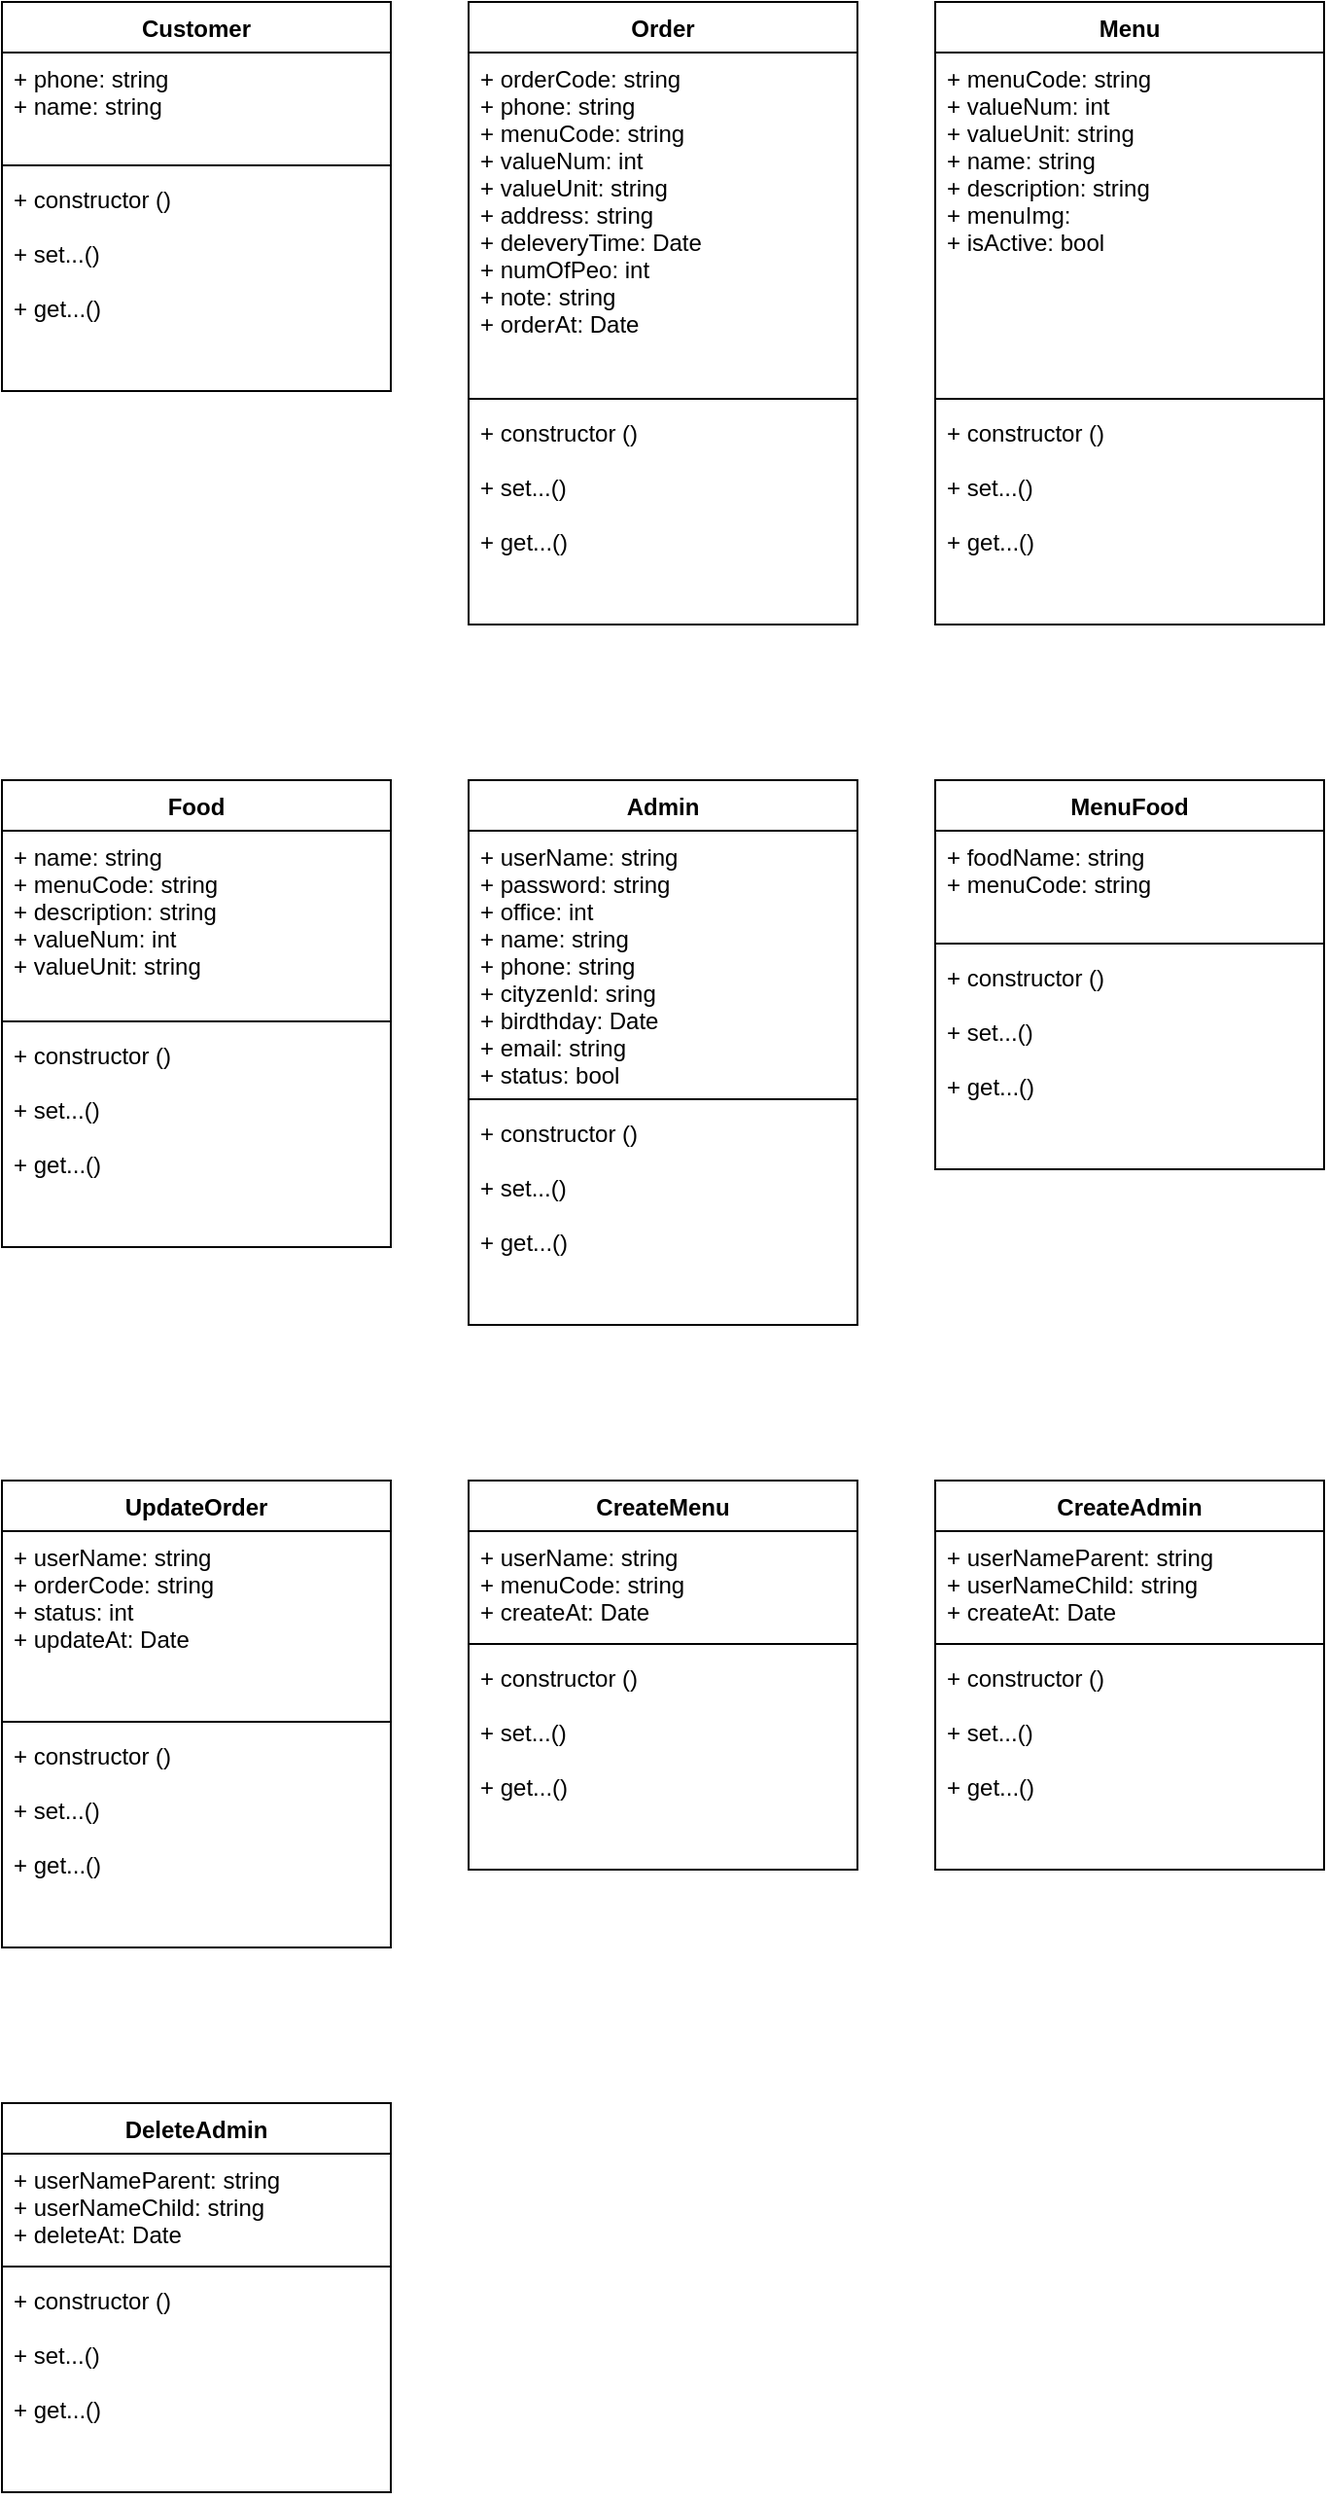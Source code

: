 <mxfile version="14.4.3" type="device"><diagram id="ibbRtkqQK8TwOqvRTWib" name="Page-1"><mxGraphModel dx="721" dy="599" grid="1" gridSize="10" guides="1" tooltips="1" connect="1" arrows="1" fold="1" page="1" pageScale="1" pageWidth="850" pageHeight="1100" math="0" shadow="0"><root><mxCell id="0"/><mxCell id="1" parent="0"/><mxCell id="IVHF2FD5wScz-1iarKSH-1" value="Customer" style="swimlane;fontStyle=1;align=center;verticalAlign=top;childLayout=stackLayout;horizontal=1;startSize=26;horizontalStack=0;resizeParent=1;resizeParentMax=0;resizeLast=0;collapsible=1;marginBottom=0;" vertex="1" parent="1"><mxGeometry x="40" y="40" width="200" height="200" as="geometry"/></mxCell><mxCell id="IVHF2FD5wScz-1iarKSH-2" value="+ phone: string&#10;+ name: string" style="text;strokeColor=none;fillColor=none;align=left;verticalAlign=top;spacingLeft=4;spacingRight=4;overflow=hidden;rotatable=0;points=[[0,0.5],[1,0.5]];portConstraint=eastwest;" vertex="1" parent="IVHF2FD5wScz-1iarKSH-1"><mxGeometry y="26" width="200" height="54" as="geometry"/></mxCell><mxCell id="IVHF2FD5wScz-1iarKSH-3" value="" style="line;strokeWidth=1;fillColor=none;align=left;verticalAlign=middle;spacingTop=-1;spacingLeft=3;spacingRight=3;rotatable=0;labelPosition=right;points=[];portConstraint=eastwest;" vertex="1" parent="IVHF2FD5wScz-1iarKSH-1"><mxGeometry y="80" width="200" height="8" as="geometry"/></mxCell><mxCell id="IVHF2FD5wScz-1iarKSH-4" value="+ constructor ()&#10;&#10;+ set...()&#10;&#10;+ get...()" style="text;strokeColor=none;fillColor=none;align=left;verticalAlign=top;spacingLeft=4;spacingRight=4;overflow=hidden;rotatable=0;points=[[0,0.5],[1,0.5]];portConstraint=eastwest;" vertex="1" parent="IVHF2FD5wScz-1iarKSH-1"><mxGeometry y="88" width="200" height="112" as="geometry"/></mxCell><mxCell id="IVHF2FD5wScz-1iarKSH-5" value="Order" style="swimlane;fontStyle=1;align=center;verticalAlign=top;childLayout=stackLayout;horizontal=1;startSize=26;horizontalStack=0;resizeParent=1;resizeParentMax=0;resizeLast=0;collapsible=1;marginBottom=0;" vertex="1" parent="1"><mxGeometry x="280" y="40" width="200" height="320" as="geometry"/></mxCell><mxCell id="IVHF2FD5wScz-1iarKSH-6" value="+ orderCode: string&#10;+ phone: string&#10;+ menuCode: string&#10;+ valueNum: int&#10;+ valueUnit: string&#10;+ address: string&#10;+ deleveryTime: Date&#10;+ numOfPeo: int&#10;+ note: string&#10;+ orderAt: Date" style="text;strokeColor=none;fillColor=none;align=left;verticalAlign=top;spacingLeft=4;spacingRight=4;overflow=hidden;rotatable=0;points=[[0,0.5],[1,0.5]];portConstraint=eastwest;" vertex="1" parent="IVHF2FD5wScz-1iarKSH-5"><mxGeometry y="26" width="200" height="174" as="geometry"/></mxCell><mxCell id="IVHF2FD5wScz-1iarKSH-7" value="" style="line;strokeWidth=1;fillColor=none;align=left;verticalAlign=middle;spacingTop=-1;spacingLeft=3;spacingRight=3;rotatable=0;labelPosition=right;points=[];portConstraint=eastwest;" vertex="1" parent="IVHF2FD5wScz-1iarKSH-5"><mxGeometry y="200" width="200" height="8" as="geometry"/></mxCell><mxCell id="IVHF2FD5wScz-1iarKSH-8" value="+ constructor ()&#10;&#10;+ set...()&#10;&#10;+ get...()" style="text;strokeColor=none;fillColor=none;align=left;verticalAlign=top;spacingLeft=4;spacingRight=4;overflow=hidden;rotatable=0;points=[[0,0.5],[1,0.5]];portConstraint=eastwest;" vertex="1" parent="IVHF2FD5wScz-1iarKSH-5"><mxGeometry y="208" width="200" height="112" as="geometry"/></mxCell><mxCell id="IVHF2FD5wScz-1iarKSH-9" value="Menu" style="swimlane;fontStyle=1;align=center;verticalAlign=top;childLayout=stackLayout;horizontal=1;startSize=26;horizontalStack=0;resizeParent=1;resizeParentMax=0;resizeLast=0;collapsible=1;marginBottom=0;" vertex="1" parent="1"><mxGeometry x="520" y="40" width="200" height="320" as="geometry"/></mxCell><mxCell id="IVHF2FD5wScz-1iarKSH-10" value="+ menuCode: string&#10;+ valueNum: int&#10;+ valueUnit: string&#10;+ name: string&#10;+ description: string&#10;+ menuImg: &#10;+ isActive: bool" style="text;strokeColor=none;fillColor=none;align=left;verticalAlign=top;spacingLeft=4;spacingRight=4;overflow=hidden;rotatable=0;points=[[0,0.5],[1,0.5]];portConstraint=eastwest;" vertex="1" parent="IVHF2FD5wScz-1iarKSH-9"><mxGeometry y="26" width="200" height="174" as="geometry"/></mxCell><mxCell id="IVHF2FD5wScz-1iarKSH-11" value="" style="line;strokeWidth=1;fillColor=none;align=left;verticalAlign=middle;spacingTop=-1;spacingLeft=3;spacingRight=3;rotatable=0;labelPosition=right;points=[];portConstraint=eastwest;" vertex="1" parent="IVHF2FD5wScz-1iarKSH-9"><mxGeometry y="200" width="200" height="8" as="geometry"/></mxCell><mxCell id="IVHF2FD5wScz-1iarKSH-12" value="+ constructor ()&#10;&#10;+ set...()&#10;&#10;+ get...()" style="text;strokeColor=none;fillColor=none;align=left;verticalAlign=top;spacingLeft=4;spacingRight=4;overflow=hidden;rotatable=0;points=[[0,0.5],[1,0.5]];portConstraint=eastwest;" vertex="1" parent="IVHF2FD5wScz-1iarKSH-9"><mxGeometry y="208" width="200" height="112" as="geometry"/></mxCell><mxCell id="IVHF2FD5wScz-1iarKSH-13" value="Food" style="swimlane;fontStyle=1;align=center;verticalAlign=top;childLayout=stackLayout;horizontal=1;startSize=26;horizontalStack=0;resizeParent=1;resizeParentMax=0;resizeLast=0;collapsible=1;marginBottom=0;" vertex="1" parent="1"><mxGeometry x="40" y="440" width="200" height="240" as="geometry"/></mxCell><mxCell id="IVHF2FD5wScz-1iarKSH-14" value="+ name: string&#10;+ menuCode: string&#10;+ description: string&#10;+ valueNum: int&#10;+ valueUnit: string" style="text;strokeColor=none;fillColor=none;align=left;verticalAlign=top;spacingLeft=4;spacingRight=4;overflow=hidden;rotatable=0;points=[[0,0.5],[1,0.5]];portConstraint=eastwest;" vertex="1" parent="IVHF2FD5wScz-1iarKSH-13"><mxGeometry y="26" width="200" height="94" as="geometry"/></mxCell><mxCell id="IVHF2FD5wScz-1iarKSH-15" value="" style="line;strokeWidth=1;fillColor=none;align=left;verticalAlign=middle;spacingTop=-1;spacingLeft=3;spacingRight=3;rotatable=0;labelPosition=right;points=[];portConstraint=eastwest;" vertex="1" parent="IVHF2FD5wScz-1iarKSH-13"><mxGeometry y="120" width="200" height="8" as="geometry"/></mxCell><mxCell id="IVHF2FD5wScz-1iarKSH-16" value="+ constructor ()&#10;&#10;+ set...()&#10;&#10;+ get...()" style="text;strokeColor=none;fillColor=none;align=left;verticalAlign=top;spacingLeft=4;spacingRight=4;overflow=hidden;rotatable=0;points=[[0,0.5],[1,0.5]];portConstraint=eastwest;" vertex="1" parent="IVHF2FD5wScz-1iarKSH-13"><mxGeometry y="128" width="200" height="112" as="geometry"/></mxCell><mxCell id="IVHF2FD5wScz-1iarKSH-17" value="Admin" style="swimlane;fontStyle=1;align=center;verticalAlign=top;childLayout=stackLayout;horizontal=1;startSize=26;horizontalStack=0;resizeParent=1;resizeParentMax=0;resizeLast=0;collapsible=1;marginBottom=0;" vertex="1" parent="1"><mxGeometry x="280" y="440" width="200" height="280" as="geometry"/></mxCell><mxCell id="IVHF2FD5wScz-1iarKSH-18" value="+ userName: string&#10;+ password: string&#10;+ office: int&#10;+ name: string&#10;+ phone: string&#10;+ cityzenId: sring&#10;+ birdthday: Date&#10;+ email: string&#10;+ status: bool" style="text;strokeColor=none;fillColor=none;align=left;verticalAlign=top;spacingLeft=4;spacingRight=4;overflow=hidden;rotatable=0;points=[[0,0.5],[1,0.5]];portConstraint=eastwest;" vertex="1" parent="IVHF2FD5wScz-1iarKSH-17"><mxGeometry y="26" width="200" height="134" as="geometry"/></mxCell><mxCell id="IVHF2FD5wScz-1iarKSH-19" value="" style="line;strokeWidth=1;fillColor=none;align=left;verticalAlign=middle;spacingTop=-1;spacingLeft=3;spacingRight=3;rotatable=0;labelPosition=right;points=[];portConstraint=eastwest;" vertex="1" parent="IVHF2FD5wScz-1iarKSH-17"><mxGeometry y="160" width="200" height="8" as="geometry"/></mxCell><mxCell id="IVHF2FD5wScz-1iarKSH-20" value="+ constructor ()&#10;&#10;+ set...()&#10;&#10;+ get...()" style="text;strokeColor=none;fillColor=none;align=left;verticalAlign=top;spacingLeft=4;spacingRight=4;overflow=hidden;rotatable=0;points=[[0,0.5],[1,0.5]];portConstraint=eastwest;" vertex="1" parent="IVHF2FD5wScz-1iarKSH-17"><mxGeometry y="168" width="200" height="112" as="geometry"/></mxCell><mxCell id="IVHF2FD5wScz-1iarKSH-21" value="MenuFood" style="swimlane;fontStyle=1;align=center;verticalAlign=top;childLayout=stackLayout;horizontal=1;startSize=26;horizontalStack=0;resizeParent=1;resizeParentMax=0;resizeLast=0;collapsible=1;marginBottom=0;" vertex="1" parent="1"><mxGeometry x="520" y="440" width="200" height="200" as="geometry"/></mxCell><mxCell id="IVHF2FD5wScz-1iarKSH-22" value="+ foodName: string&#10;+ menuCode: string" style="text;strokeColor=none;fillColor=none;align=left;verticalAlign=top;spacingLeft=4;spacingRight=4;overflow=hidden;rotatable=0;points=[[0,0.5],[1,0.5]];portConstraint=eastwest;" vertex="1" parent="IVHF2FD5wScz-1iarKSH-21"><mxGeometry y="26" width="200" height="54" as="geometry"/></mxCell><mxCell id="IVHF2FD5wScz-1iarKSH-23" value="" style="line;strokeWidth=1;fillColor=none;align=left;verticalAlign=middle;spacingTop=-1;spacingLeft=3;spacingRight=3;rotatable=0;labelPosition=right;points=[];portConstraint=eastwest;" vertex="1" parent="IVHF2FD5wScz-1iarKSH-21"><mxGeometry y="80" width="200" height="8" as="geometry"/></mxCell><mxCell id="IVHF2FD5wScz-1iarKSH-24" value="+ constructor ()&#10;&#10;+ set...()&#10;&#10;+ get...()" style="text;strokeColor=none;fillColor=none;align=left;verticalAlign=top;spacingLeft=4;spacingRight=4;overflow=hidden;rotatable=0;points=[[0,0.5],[1,0.5]];portConstraint=eastwest;" vertex="1" parent="IVHF2FD5wScz-1iarKSH-21"><mxGeometry y="88" width="200" height="112" as="geometry"/></mxCell><mxCell id="IVHF2FD5wScz-1iarKSH-25" value="UpdateOrder" style="swimlane;fontStyle=1;align=center;verticalAlign=top;childLayout=stackLayout;horizontal=1;startSize=26;horizontalStack=0;resizeParent=1;resizeParentMax=0;resizeLast=0;collapsible=1;marginBottom=0;" vertex="1" parent="1"><mxGeometry x="40" y="800" width="200" height="240" as="geometry"/></mxCell><mxCell id="IVHF2FD5wScz-1iarKSH-26" value="+ userName: string&#10;+ orderCode: string&#10;+ status: int&#10;+ updateAt: Date" style="text;strokeColor=none;fillColor=none;align=left;verticalAlign=top;spacingLeft=4;spacingRight=4;overflow=hidden;rotatable=0;points=[[0,0.5],[1,0.5]];portConstraint=eastwest;" vertex="1" parent="IVHF2FD5wScz-1iarKSH-25"><mxGeometry y="26" width="200" height="94" as="geometry"/></mxCell><mxCell id="IVHF2FD5wScz-1iarKSH-27" value="" style="line;strokeWidth=1;fillColor=none;align=left;verticalAlign=middle;spacingTop=-1;spacingLeft=3;spacingRight=3;rotatable=0;labelPosition=right;points=[];portConstraint=eastwest;" vertex="1" parent="IVHF2FD5wScz-1iarKSH-25"><mxGeometry y="120" width="200" height="8" as="geometry"/></mxCell><mxCell id="IVHF2FD5wScz-1iarKSH-28" value="+ constructor ()&#10;&#10;+ set...()&#10;&#10;+ get...()" style="text;strokeColor=none;fillColor=none;align=left;verticalAlign=top;spacingLeft=4;spacingRight=4;overflow=hidden;rotatable=0;points=[[0,0.5],[1,0.5]];portConstraint=eastwest;" vertex="1" parent="IVHF2FD5wScz-1iarKSH-25"><mxGeometry y="128" width="200" height="112" as="geometry"/></mxCell><mxCell id="IVHF2FD5wScz-1iarKSH-29" value="CreateMenu" style="swimlane;fontStyle=1;align=center;verticalAlign=top;childLayout=stackLayout;horizontal=1;startSize=26;horizontalStack=0;resizeParent=1;resizeParentMax=0;resizeLast=0;collapsible=1;marginBottom=0;" vertex="1" parent="1"><mxGeometry x="280" y="800" width="200" height="200" as="geometry"/></mxCell><mxCell id="IVHF2FD5wScz-1iarKSH-30" value="+ userName: string&#10;+ menuCode: string&#10;+ createAt: Date" style="text;strokeColor=none;fillColor=none;align=left;verticalAlign=top;spacingLeft=4;spacingRight=4;overflow=hidden;rotatable=0;points=[[0,0.5],[1,0.5]];portConstraint=eastwest;" vertex="1" parent="IVHF2FD5wScz-1iarKSH-29"><mxGeometry y="26" width="200" height="54" as="geometry"/></mxCell><mxCell id="IVHF2FD5wScz-1iarKSH-31" value="" style="line;strokeWidth=1;fillColor=none;align=left;verticalAlign=middle;spacingTop=-1;spacingLeft=3;spacingRight=3;rotatable=0;labelPosition=right;points=[];portConstraint=eastwest;" vertex="1" parent="IVHF2FD5wScz-1iarKSH-29"><mxGeometry y="80" width="200" height="8" as="geometry"/></mxCell><mxCell id="IVHF2FD5wScz-1iarKSH-32" value="+ constructor ()&#10;&#10;+ set...()&#10;&#10;+ get...()" style="text;strokeColor=none;fillColor=none;align=left;verticalAlign=top;spacingLeft=4;spacingRight=4;overflow=hidden;rotatable=0;points=[[0,0.5],[1,0.5]];portConstraint=eastwest;" vertex="1" parent="IVHF2FD5wScz-1iarKSH-29"><mxGeometry y="88" width="200" height="112" as="geometry"/></mxCell><mxCell id="IVHF2FD5wScz-1iarKSH-33" value="CreateAdmin" style="swimlane;fontStyle=1;align=center;verticalAlign=top;childLayout=stackLayout;horizontal=1;startSize=26;horizontalStack=0;resizeParent=1;resizeParentMax=0;resizeLast=0;collapsible=1;marginBottom=0;" vertex="1" parent="1"><mxGeometry x="520" y="800" width="200" height="200" as="geometry"/></mxCell><mxCell id="IVHF2FD5wScz-1iarKSH-34" value="+ userNameParent: string&#10;+ userNameChild: string&#10;+ createAt: Date" style="text;strokeColor=none;fillColor=none;align=left;verticalAlign=top;spacingLeft=4;spacingRight=4;overflow=hidden;rotatable=0;points=[[0,0.5],[1,0.5]];portConstraint=eastwest;" vertex="1" parent="IVHF2FD5wScz-1iarKSH-33"><mxGeometry y="26" width="200" height="54" as="geometry"/></mxCell><mxCell id="IVHF2FD5wScz-1iarKSH-35" value="" style="line;strokeWidth=1;fillColor=none;align=left;verticalAlign=middle;spacingTop=-1;spacingLeft=3;spacingRight=3;rotatable=0;labelPosition=right;points=[];portConstraint=eastwest;" vertex="1" parent="IVHF2FD5wScz-1iarKSH-33"><mxGeometry y="80" width="200" height="8" as="geometry"/></mxCell><mxCell id="IVHF2FD5wScz-1iarKSH-36" value="+ constructor ()&#10;&#10;+ set...()&#10;&#10;+ get...()" style="text;strokeColor=none;fillColor=none;align=left;verticalAlign=top;spacingLeft=4;spacingRight=4;overflow=hidden;rotatable=0;points=[[0,0.5],[1,0.5]];portConstraint=eastwest;" vertex="1" parent="IVHF2FD5wScz-1iarKSH-33"><mxGeometry y="88" width="200" height="112" as="geometry"/></mxCell><mxCell id="IVHF2FD5wScz-1iarKSH-37" value="DeleteAdmin" style="swimlane;fontStyle=1;align=center;verticalAlign=top;childLayout=stackLayout;horizontal=1;startSize=26;horizontalStack=0;resizeParent=1;resizeParentMax=0;resizeLast=0;collapsible=1;marginBottom=0;" vertex="1" parent="1"><mxGeometry x="40" y="1120" width="200" height="200" as="geometry"/></mxCell><mxCell id="IVHF2FD5wScz-1iarKSH-38" value="+ userNameParent: string&#10;+ userNameChild: string&#10;+ deleteAt: Date" style="text;strokeColor=none;fillColor=none;align=left;verticalAlign=top;spacingLeft=4;spacingRight=4;overflow=hidden;rotatable=0;points=[[0,0.5],[1,0.5]];portConstraint=eastwest;" vertex="1" parent="IVHF2FD5wScz-1iarKSH-37"><mxGeometry y="26" width="200" height="54" as="geometry"/></mxCell><mxCell id="IVHF2FD5wScz-1iarKSH-39" value="" style="line;strokeWidth=1;fillColor=none;align=left;verticalAlign=middle;spacingTop=-1;spacingLeft=3;spacingRight=3;rotatable=0;labelPosition=right;points=[];portConstraint=eastwest;" vertex="1" parent="IVHF2FD5wScz-1iarKSH-37"><mxGeometry y="80" width="200" height="8" as="geometry"/></mxCell><mxCell id="IVHF2FD5wScz-1iarKSH-40" value="+ constructor ()&#10;&#10;+ set...()&#10;&#10;+ get...()" style="text;strokeColor=none;fillColor=none;align=left;verticalAlign=top;spacingLeft=4;spacingRight=4;overflow=hidden;rotatable=0;points=[[0,0.5],[1,0.5]];portConstraint=eastwest;" vertex="1" parent="IVHF2FD5wScz-1iarKSH-37"><mxGeometry y="88" width="200" height="112" as="geometry"/></mxCell></root></mxGraphModel></diagram></mxfile>